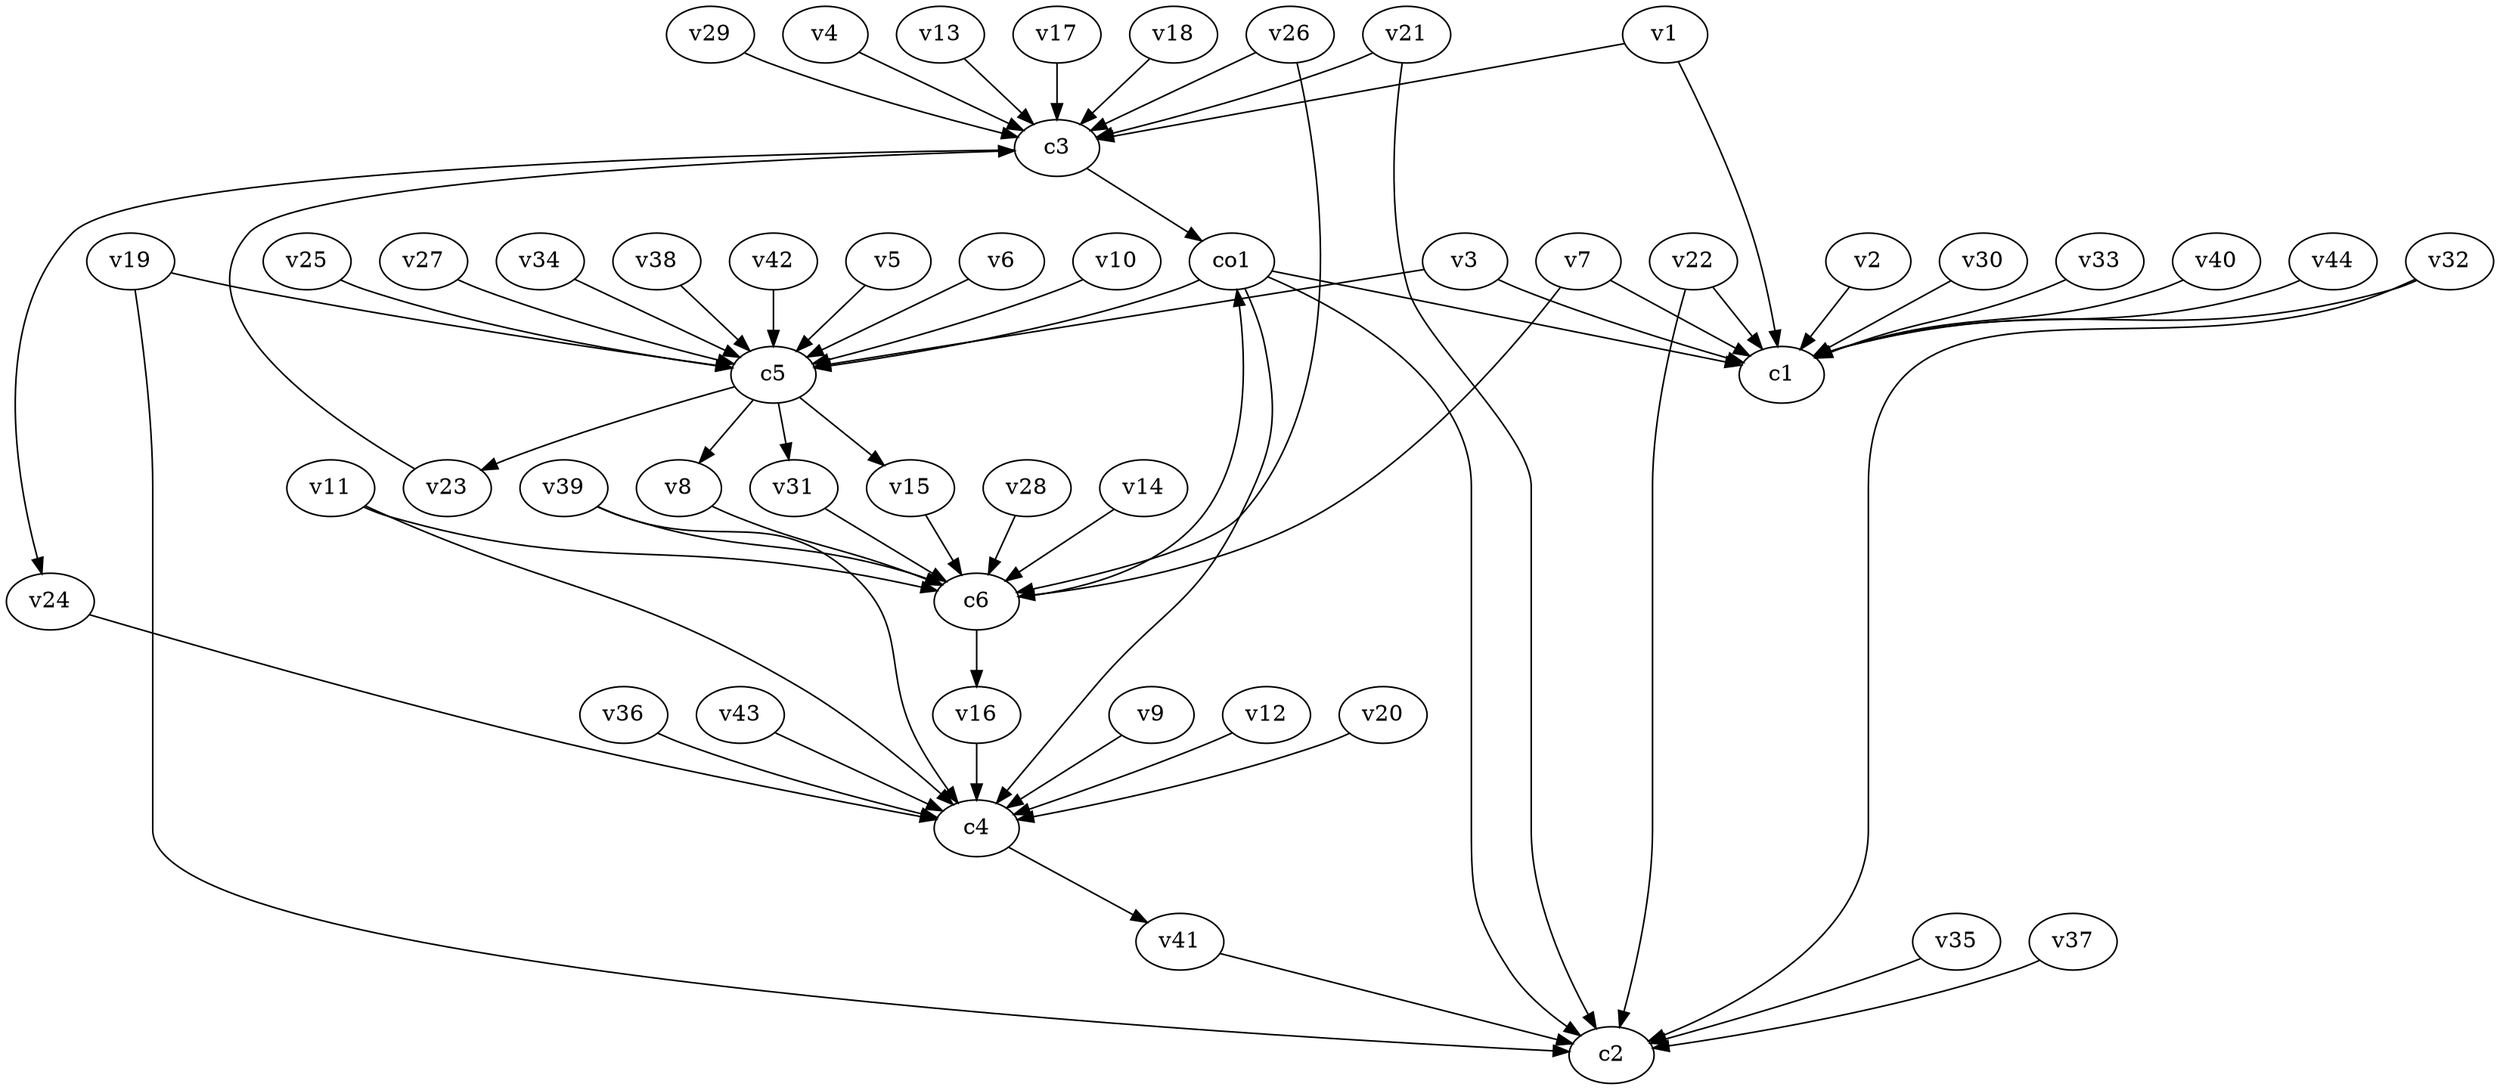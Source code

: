 strict digraph  {
c1;
c2;
c3;
c4;
c5;
c6;
v1;
v2;
v3;
v4;
v5;
v6;
v7;
v8;
v9;
v10;
v11;
v12;
v13;
v14;
v15;
v16;
v17;
v18;
v19;
v20;
v21;
v22;
v23;
v24;
v25;
v26;
v27;
v28;
v29;
v30;
v31;
v32;
v33;
v34;
v35;
v36;
v37;
v38;
v39;
v40;
v41;
v42;
v43;
v44;
co1;
c3 -> co1  [weight=1];
c3 -> v24  [weight=1];
c4 -> v41  [weight=1];
c5 -> v15  [weight=1];
c5 -> v23  [weight=1];
c5 -> v8  [weight=1];
c5 -> v31  [weight=1];
c6 -> co1  [weight=1];
c6 -> v16  [weight=1];
v1 -> c1  [weight=1];
v1 -> c3  [weight=1];
v2 -> c1  [weight=1];
v3 -> c5  [weight=1];
v3 -> c1  [weight=1];
v4 -> c3  [weight=1];
v5 -> c5  [weight=1];
v6 -> c5  [weight=1];
v7 -> c1  [weight=1];
v7 -> c6  [weight=1];
v8 -> c6  [weight=1];
v9 -> c4  [weight=1];
v10 -> c5  [weight=1];
v11 -> c6  [weight=1];
v11 -> c4  [weight=1];
v12 -> c4  [weight=1];
v13 -> c3  [weight=1];
v14 -> c6  [weight=1];
v15 -> c6  [weight=1];
v16 -> c4  [weight=1];
v17 -> c3  [weight=1];
v18 -> c3  [weight=1];
v19 -> c2  [weight=1];
v19 -> c5  [weight=1];
v20 -> c4  [weight=1];
v21 -> c2  [weight=1];
v21 -> c3  [weight=1];
v22 -> c2  [weight=1];
v22 -> c1  [weight=1];
v23 -> c3  [weight=1];
v24 -> c4  [weight=1];
v25 -> c5  [weight=1];
v26 -> c3  [weight=1];
v26 -> c6  [weight=1];
v27 -> c5  [weight=1];
v28 -> c6  [weight=1];
v29 -> c3  [weight=1];
v30 -> c1  [weight=1];
v31 -> c6  [weight=1];
v32 -> c2  [weight=1];
v32 -> c1  [weight=1];
v33 -> c1  [weight=1];
v34 -> c5  [weight=1];
v35 -> c2  [weight=1];
v36 -> c4  [weight=1];
v37 -> c2  [weight=1];
v38 -> c5  [weight=1];
v39 -> c6  [weight=1];
v39 -> c4  [weight=1];
v40 -> c1  [weight=1];
v41 -> c2  [weight=1];
v42 -> c5  [weight=1];
v43 -> c4  [weight=1];
v44 -> c1  [weight=1];
co1 -> c2  [weight=1];
co1 -> c4  [weight=1];
co1 -> c1  [weight=1];
co1 -> c5  [weight=1];
}
